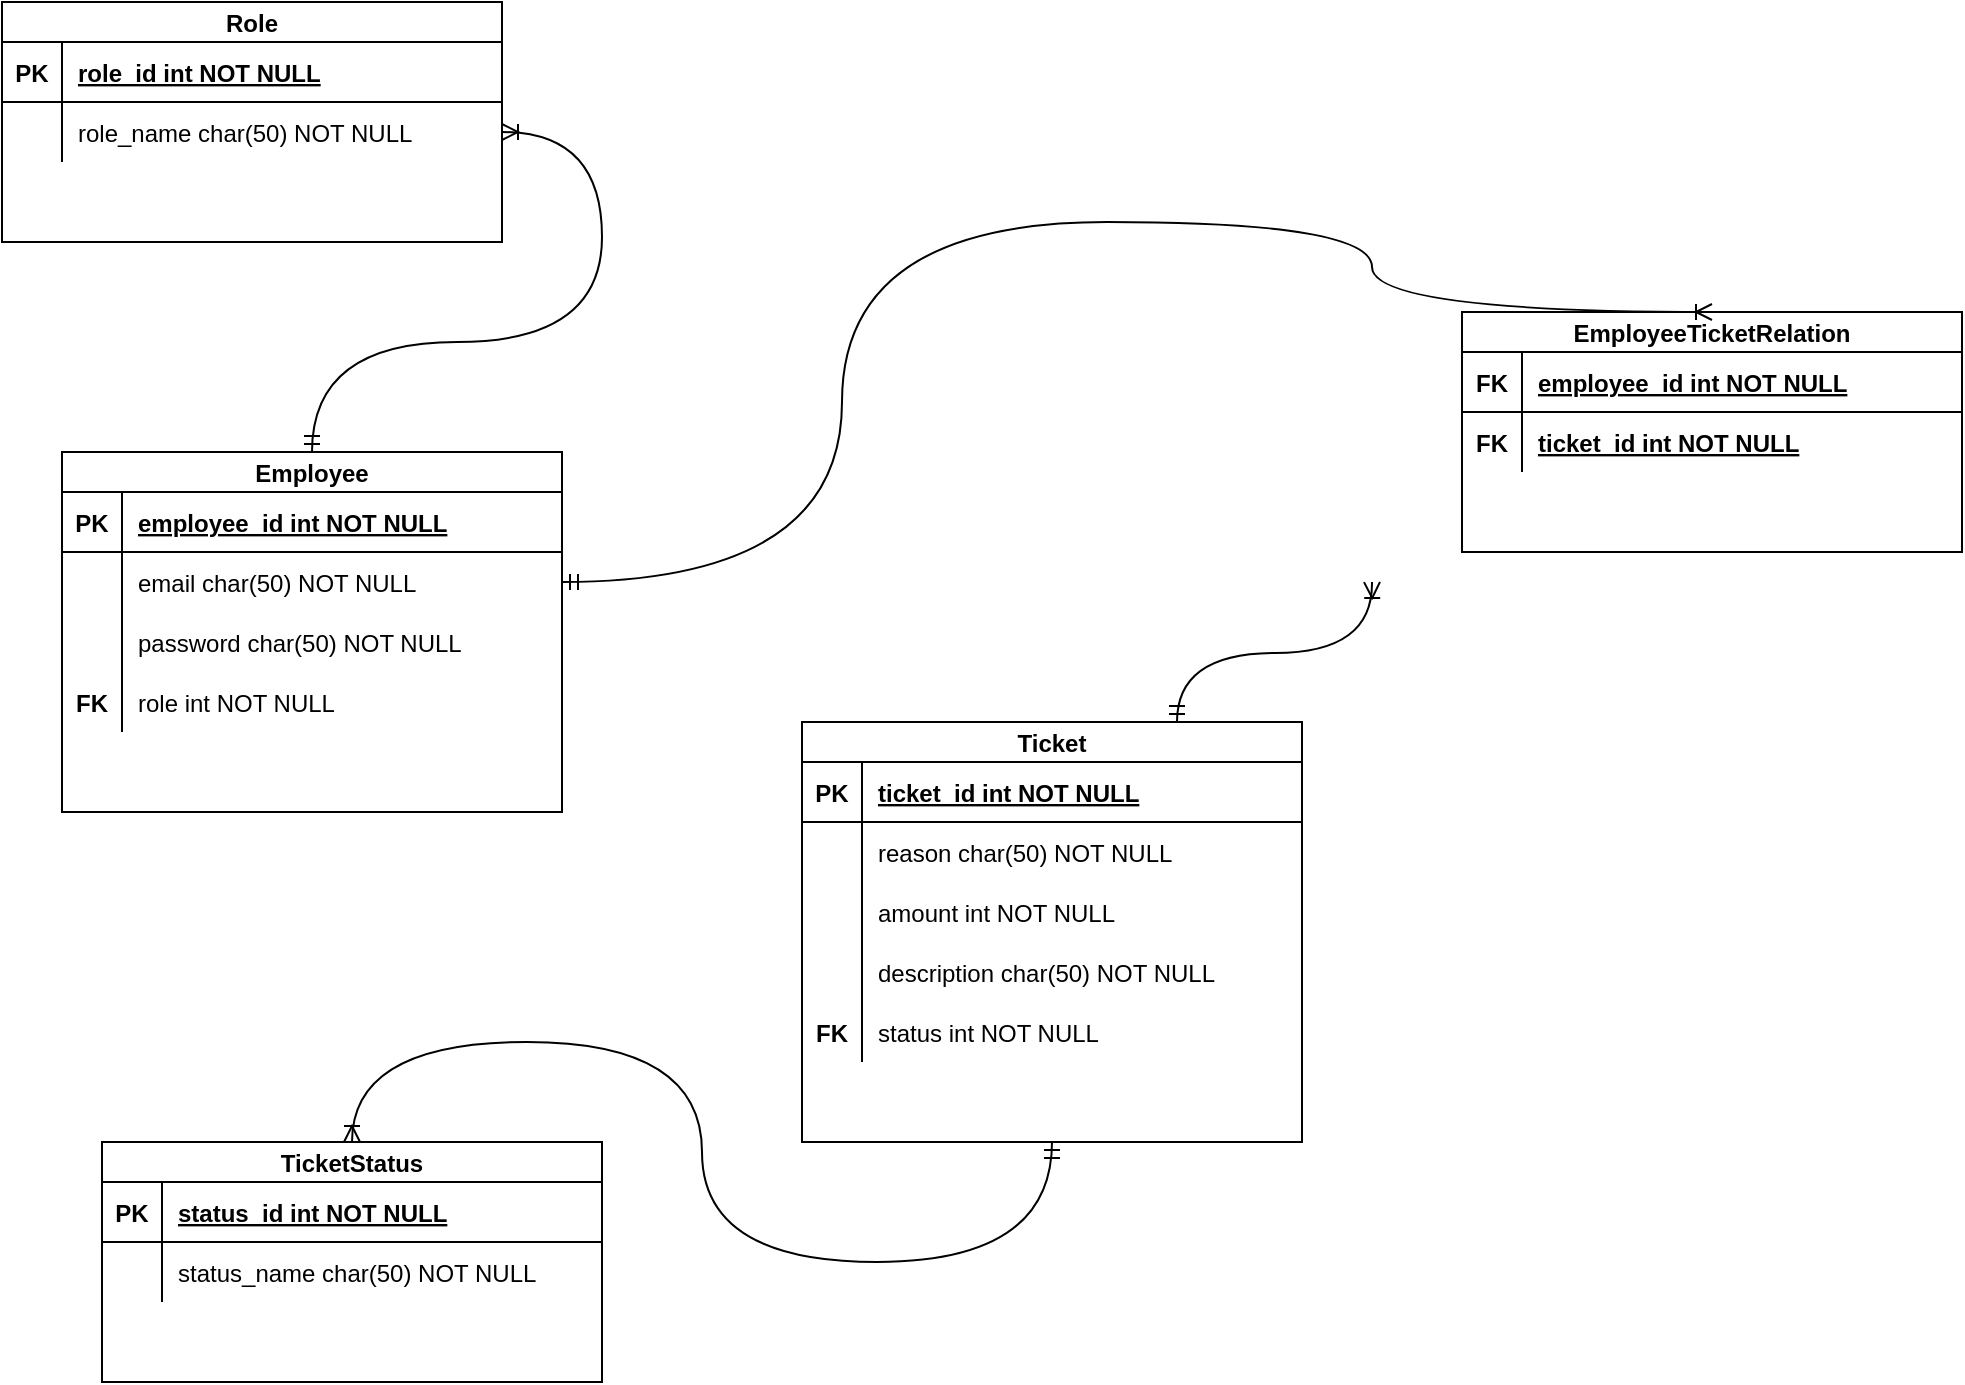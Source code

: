 <mxfile version="20.6.0" type="device"><diagram id="R2lEEEUBdFMjLlhIrx00" name="Page-1"><mxGraphModel dx="1422" dy="743" grid="1" gridSize="10" guides="1" tooltips="1" connect="1" arrows="1" fold="1" page="1" pageScale="1" pageWidth="1100" pageHeight="850" math="0" shadow="0" extFonts="Permanent Marker^https://fonts.googleapis.com/css?family=Permanent+Marker"><root><mxCell id="0"/><mxCell id="1" parent="0"/><mxCell id="C-vyLk0tnHw3VtMMgP7b-23" value="Role" style="shape=table;startSize=20;container=1;collapsible=1;childLayout=tableLayout;fixedRows=1;rowLines=0;fontStyle=1;align=center;resizeLast=1;" parent="1" vertex="1"><mxGeometry x="10" y="20" width="250" height="120" as="geometry"><mxRectangle x="100" y="100" width="100" height="30" as="alternateBounds"/></mxGeometry></mxCell><mxCell id="C-vyLk0tnHw3VtMMgP7b-24" value="" style="shape=partialRectangle;collapsible=0;dropTarget=0;pointerEvents=0;fillColor=none;points=[[0,0.5],[1,0.5]];portConstraint=eastwest;top=0;left=0;right=0;bottom=1;" parent="C-vyLk0tnHw3VtMMgP7b-23" vertex="1"><mxGeometry y="20" width="250" height="30" as="geometry"/></mxCell><mxCell id="C-vyLk0tnHw3VtMMgP7b-25" value="PK" style="shape=partialRectangle;overflow=hidden;connectable=0;fillColor=none;top=0;left=0;bottom=0;right=0;fontStyle=1;" parent="C-vyLk0tnHw3VtMMgP7b-24" vertex="1"><mxGeometry width="30" height="30" as="geometry"><mxRectangle width="30" height="30" as="alternateBounds"/></mxGeometry></mxCell><mxCell id="C-vyLk0tnHw3VtMMgP7b-26" value="role_id int NOT NULL" style="shape=partialRectangle;overflow=hidden;connectable=0;fillColor=none;top=0;left=0;bottom=0;right=0;align=left;spacingLeft=6;fontStyle=5;" parent="C-vyLk0tnHw3VtMMgP7b-24" vertex="1"><mxGeometry x="30" width="220" height="30" as="geometry"><mxRectangle width="220" height="30" as="alternateBounds"/></mxGeometry></mxCell><mxCell id="C-vyLk0tnHw3VtMMgP7b-27" value="" style="shape=partialRectangle;collapsible=0;dropTarget=0;pointerEvents=0;fillColor=none;points=[[0,0.5],[1,0.5]];portConstraint=eastwest;top=0;left=0;right=0;bottom=0;" parent="C-vyLk0tnHw3VtMMgP7b-23" vertex="1"><mxGeometry y="50" width="250" height="30" as="geometry"/></mxCell><mxCell id="C-vyLk0tnHw3VtMMgP7b-28" value="" style="shape=partialRectangle;overflow=hidden;connectable=0;fillColor=none;top=0;left=0;bottom=0;right=0;" parent="C-vyLk0tnHw3VtMMgP7b-27" vertex="1"><mxGeometry width="30" height="30" as="geometry"><mxRectangle width="30" height="30" as="alternateBounds"/></mxGeometry></mxCell><mxCell id="C-vyLk0tnHw3VtMMgP7b-29" value="role_name char(50) NOT NULL" style="shape=partialRectangle;overflow=hidden;connectable=0;fillColor=none;top=0;left=0;bottom=0;right=0;align=left;spacingLeft=6;" parent="C-vyLk0tnHw3VtMMgP7b-27" vertex="1"><mxGeometry x="30" width="220" height="30" as="geometry"><mxRectangle width="220" height="30" as="alternateBounds"/></mxGeometry></mxCell><mxCell id="VanestToD6oXe23hKOwb-11" value="Employee" style="shape=table;startSize=20;container=1;collapsible=1;childLayout=tableLayout;fixedRows=1;rowLines=0;fontStyle=1;align=center;resizeLast=1;" vertex="1" parent="1"><mxGeometry x="40" y="245" width="250" height="180" as="geometry"><mxRectangle x="100" y="100" width="100" height="30" as="alternateBounds"/></mxGeometry></mxCell><mxCell id="VanestToD6oXe23hKOwb-12" value="" style="shape=partialRectangle;collapsible=0;dropTarget=0;pointerEvents=0;fillColor=none;points=[[0,0.5],[1,0.5]];portConstraint=eastwest;top=0;left=0;right=0;bottom=1;" vertex="1" parent="VanestToD6oXe23hKOwb-11"><mxGeometry y="20" width="250" height="30" as="geometry"/></mxCell><mxCell id="VanestToD6oXe23hKOwb-13" value="PK" style="shape=partialRectangle;overflow=hidden;connectable=0;fillColor=none;top=0;left=0;bottom=0;right=0;fontStyle=1;" vertex="1" parent="VanestToD6oXe23hKOwb-12"><mxGeometry width="30" height="30" as="geometry"><mxRectangle width="30" height="30" as="alternateBounds"/></mxGeometry></mxCell><mxCell id="VanestToD6oXe23hKOwb-14" value="employee_id int NOT NULL " style="shape=partialRectangle;overflow=hidden;connectable=0;fillColor=none;top=0;left=0;bottom=0;right=0;align=left;spacingLeft=6;fontStyle=5;" vertex="1" parent="VanestToD6oXe23hKOwb-12"><mxGeometry x="30" width="220" height="30" as="geometry"><mxRectangle width="220" height="30" as="alternateBounds"/></mxGeometry></mxCell><mxCell id="VanestToD6oXe23hKOwb-15" value="" style="shape=partialRectangle;collapsible=0;dropTarget=0;pointerEvents=0;fillColor=none;points=[[0,0.5],[1,0.5]];portConstraint=eastwest;top=0;left=0;right=0;bottom=0;" vertex="1" parent="VanestToD6oXe23hKOwb-11"><mxGeometry y="50" width="250" height="30" as="geometry"/></mxCell><mxCell id="VanestToD6oXe23hKOwb-16" value="" style="shape=partialRectangle;overflow=hidden;connectable=0;fillColor=none;top=0;left=0;bottom=0;right=0;" vertex="1" parent="VanestToD6oXe23hKOwb-15"><mxGeometry width="30" height="30" as="geometry"><mxRectangle width="30" height="30" as="alternateBounds"/></mxGeometry></mxCell><mxCell id="VanestToD6oXe23hKOwb-17" value="email char(50) NOT NULL" style="shape=partialRectangle;overflow=hidden;connectable=0;fillColor=none;top=0;left=0;bottom=0;right=0;align=left;spacingLeft=6;" vertex="1" parent="VanestToD6oXe23hKOwb-15"><mxGeometry x="30" width="220" height="30" as="geometry"><mxRectangle width="220" height="30" as="alternateBounds"/></mxGeometry></mxCell><mxCell id="VanestToD6oXe23hKOwb-55" style="shape=partialRectangle;collapsible=0;dropTarget=0;pointerEvents=0;fillColor=none;points=[[0,0.5],[1,0.5]];portConstraint=eastwest;top=0;left=0;right=0;bottom=0;" vertex="1" parent="VanestToD6oXe23hKOwb-11"><mxGeometry y="80" width="250" height="30" as="geometry"/></mxCell><mxCell id="VanestToD6oXe23hKOwb-56" style="shape=partialRectangle;overflow=hidden;connectable=0;fillColor=none;top=0;left=0;bottom=0;right=0;" vertex="1" parent="VanestToD6oXe23hKOwb-55"><mxGeometry width="30" height="30" as="geometry"><mxRectangle width="30" height="30" as="alternateBounds"/></mxGeometry></mxCell><mxCell id="VanestToD6oXe23hKOwb-57" value="password char(50) NOT NULL" style="shape=partialRectangle;overflow=hidden;connectable=0;fillColor=none;top=0;left=0;bottom=0;right=0;align=left;spacingLeft=6;" vertex="1" parent="VanestToD6oXe23hKOwb-55"><mxGeometry x="30" width="220" height="30" as="geometry"><mxRectangle width="220" height="30" as="alternateBounds"/></mxGeometry></mxCell><mxCell id="VanestToD6oXe23hKOwb-58" style="shape=partialRectangle;collapsible=0;dropTarget=0;pointerEvents=0;fillColor=none;points=[[0,0.5],[1,0.5]];portConstraint=eastwest;top=0;left=0;right=0;bottom=0;" vertex="1" parent="VanestToD6oXe23hKOwb-11"><mxGeometry y="110" width="250" height="30" as="geometry"/></mxCell><mxCell id="VanestToD6oXe23hKOwb-59" value="FK" style="shape=partialRectangle;overflow=hidden;connectable=0;fillColor=none;top=0;left=0;bottom=0;right=0;fontStyle=1" vertex="1" parent="VanestToD6oXe23hKOwb-58"><mxGeometry width="30" height="30" as="geometry"><mxRectangle width="30" height="30" as="alternateBounds"/></mxGeometry></mxCell><mxCell id="VanestToD6oXe23hKOwb-60" value="role int NOT NULL" style="shape=partialRectangle;overflow=hidden;connectable=0;fillColor=none;top=0;left=0;bottom=0;right=0;align=left;spacingLeft=6;" vertex="1" parent="VanestToD6oXe23hKOwb-58"><mxGeometry x="30" width="220" height="30" as="geometry"><mxRectangle width="220" height="30" as="alternateBounds"/></mxGeometry></mxCell><mxCell id="VanestToD6oXe23hKOwb-18" value="Ticket" style="shape=table;startSize=20;container=1;collapsible=1;childLayout=tableLayout;fixedRows=1;rowLines=0;fontStyle=1;align=center;resizeLast=1;" vertex="1" parent="1"><mxGeometry x="410" y="380" width="250" height="210" as="geometry"><mxRectangle x="100" y="100" width="100" height="30" as="alternateBounds"/></mxGeometry></mxCell><mxCell id="VanestToD6oXe23hKOwb-19" value="" style="shape=partialRectangle;collapsible=0;dropTarget=0;pointerEvents=0;fillColor=none;points=[[0,0.5],[1,0.5]];portConstraint=eastwest;top=0;left=0;right=0;bottom=1;" vertex="1" parent="VanestToD6oXe23hKOwb-18"><mxGeometry y="20" width="250" height="30" as="geometry"/></mxCell><mxCell id="VanestToD6oXe23hKOwb-20" value="PK" style="shape=partialRectangle;overflow=hidden;connectable=0;fillColor=none;top=0;left=0;bottom=0;right=0;fontStyle=1;" vertex="1" parent="VanestToD6oXe23hKOwb-19"><mxGeometry width="30" height="30" as="geometry"><mxRectangle width="30" height="30" as="alternateBounds"/></mxGeometry></mxCell><mxCell id="VanestToD6oXe23hKOwb-21" value="ticket_id int NOT NULL " style="shape=partialRectangle;overflow=hidden;connectable=0;fillColor=none;top=0;left=0;bottom=0;right=0;align=left;spacingLeft=6;fontStyle=5;" vertex="1" parent="VanestToD6oXe23hKOwb-19"><mxGeometry x="30" width="220" height="30" as="geometry"><mxRectangle width="220" height="30" as="alternateBounds"/></mxGeometry></mxCell><mxCell id="VanestToD6oXe23hKOwb-22" value="" style="shape=partialRectangle;collapsible=0;dropTarget=0;pointerEvents=0;fillColor=none;points=[[0,0.5],[1,0.5]];portConstraint=eastwest;top=0;left=0;right=0;bottom=0;" vertex="1" parent="VanestToD6oXe23hKOwb-18"><mxGeometry y="50" width="250" height="30" as="geometry"/></mxCell><mxCell id="VanestToD6oXe23hKOwb-23" value="" style="shape=partialRectangle;overflow=hidden;connectable=0;fillColor=none;top=0;left=0;bottom=0;right=0;" vertex="1" parent="VanestToD6oXe23hKOwb-22"><mxGeometry width="30" height="30" as="geometry"><mxRectangle width="30" height="30" as="alternateBounds"/></mxGeometry></mxCell><mxCell id="VanestToD6oXe23hKOwb-24" value="reason char(50) NOT NULL" style="shape=partialRectangle;overflow=hidden;connectable=0;fillColor=none;top=0;left=0;bottom=0;right=0;align=left;spacingLeft=6;" vertex="1" parent="VanestToD6oXe23hKOwb-22"><mxGeometry x="30" width="220" height="30" as="geometry"><mxRectangle width="220" height="30" as="alternateBounds"/></mxGeometry></mxCell><mxCell id="VanestToD6oXe23hKOwb-46" style="shape=partialRectangle;collapsible=0;dropTarget=0;pointerEvents=0;fillColor=none;points=[[0,0.5],[1,0.5]];portConstraint=eastwest;top=0;left=0;right=0;bottom=0;" vertex="1" parent="VanestToD6oXe23hKOwb-18"><mxGeometry y="80" width="250" height="30" as="geometry"/></mxCell><mxCell id="VanestToD6oXe23hKOwb-47" style="shape=partialRectangle;overflow=hidden;connectable=0;fillColor=none;top=0;left=0;bottom=0;right=0;" vertex="1" parent="VanestToD6oXe23hKOwb-46"><mxGeometry width="30" height="30" as="geometry"><mxRectangle width="30" height="30" as="alternateBounds"/></mxGeometry></mxCell><mxCell id="VanestToD6oXe23hKOwb-48" value="amount int NOT NULL" style="shape=partialRectangle;overflow=hidden;connectable=0;fillColor=none;top=0;left=0;bottom=0;right=0;align=left;spacingLeft=6;" vertex="1" parent="VanestToD6oXe23hKOwb-46"><mxGeometry x="30" width="220" height="30" as="geometry"><mxRectangle width="220" height="30" as="alternateBounds"/></mxGeometry></mxCell><mxCell id="VanestToD6oXe23hKOwb-49" style="shape=partialRectangle;collapsible=0;dropTarget=0;pointerEvents=0;fillColor=none;points=[[0,0.5],[1,0.5]];portConstraint=eastwest;top=0;left=0;right=0;bottom=0;" vertex="1" parent="VanestToD6oXe23hKOwb-18"><mxGeometry y="110" width="250" height="30" as="geometry"/></mxCell><mxCell id="VanestToD6oXe23hKOwb-50" style="shape=partialRectangle;overflow=hidden;connectable=0;fillColor=none;top=0;left=0;bottom=0;right=0;" vertex="1" parent="VanestToD6oXe23hKOwb-49"><mxGeometry width="30" height="30" as="geometry"><mxRectangle width="30" height="30" as="alternateBounds"/></mxGeometry></mxCell><mxCell id="VanestToD6oXe23hKOwb-51" value="description char(50) NOT NULL" style="shape=partialRectangle;overflow=hidden;connectable=0;fillColor=none;top=0;left=0;bottom=0;right=0;align=left;spacingLeft=6;" vertex="1" parent="VanestToD6oXe23hKOwb-49"><mxGeometry x="30" width="220" height="30" as="geometry"><mxRectangle width="220" height="30" as="alternateBounds"/></mxGeometry></mxCell><mxCell id="VanestToD6oXe23hKOwb-52" style="shape=partialRectangle;collapsible=0;dropTarget=0;pointerEvents=0;fillColor=none;points=[[0,0.5],[1,0.5]];portConstraint=eastwest;top=0;left=0;right=0;bottom=0;" vertex="1" parent="VanestToD6oXe23hKOwb-18"><mxGeometry y="140" width="250" height="30" as="geometry"/></mxCell><mxCell id="VanestToD6oXe23hKOwb-53" value="FK" style="shape=partialRectangle;overflow=hidden;connectable=0;fillColor=none;top=0;left=0;bottom=0;right=0;fontStyle=1" vertex="1" parent="VanestToD6oXe23hKOwb-52"><mxGeometry width="30" height="30" as="geometry"><mxRectangle width="30" height="30" as="alternateBounds"/></mxGeometry></mxCell><mxCell id="VanestToD6oXe23hKOwb-54" value="status int NOT NULL" style="shape=partialRectangle;overflow=hidden;connectable=0;fillColor=none;top=0;left=0;bottom=0;right=0;align=left;spacingLeft=6;" vertex="1" parent="VanestToD6oXe23hKOwb-52"><mxGeometry x="30" width="220" height="30" as="geometry"><mxRectangle width="220" height="30" as="alternateBounds"/></mxGeometry></mxCell><mxCell id="VanestToD6oXe23hKOwb-25" value="TicketStatus" style="shape=table;startSize=20;container=1;collapsible=1;childLayout=tableLayout;fixedRows=1;rowLines=0;fontStyle=1;align=center;resizeLast=1;" vertex="1" parent="1"><mxGeometry x="60" y="590" width="250" height="120" as="geometry"><mxRectangle x="100" y="100" width="100" height="30" as="alternateBounds"/></mxGeometry></mxCell><mxCell id="VanestToD6oXe23hKOwb-26" value="" style="shape=partialRectangle;collapsible=0;dropTarget=0;pointerEvents=0;fillColor=none;points=[[0,0.5],[1,0.5]];portConstraint=eastwest;top=0;left=0;right=0;bottom=1;" vertex="1" parent="VanestToD6oXe23hKOwb-25"><mxGeometry y="20" width="250" height="30" as="geometry"/></mxCell><mxCell id="VanestToD6oXe23hKOwb-27" value="PK" style="shape=partialRectangle;overflow=hidden;connectable=0;fillColor=none;top=0;left=0;bottom=0;right=0;fontStyle=1;" vertex="1" parent="VanestToD6oXe23hKOwb-26"><mxGeometry width="30" height="30" as="geometry"><mxRectangle width="30" height="30" as="alternateBounds"/></mxGeometry></mxCell><mxCell id="VanestToD6oXe23hKOwb-28" value="status_id int NOT NULL " style="shape=partialRectangle;overflow=hidden;connectable=0;fillColor=none;top=0;left=0;bottom=0;right=0;align=left;spacingLeft=6;fontStyle=5;" vertex="1" parent="VanestToD6oXe23hKOwb-26"><mxGeometry x="30" width="220" height="30" as="geometry"><mxRectangle width="220" height="30" as="alternateBounds"/></mxGeometry></mxCell><mxCell id="VanestToD6oXe23hKOwb-29" value="" style="shape=partialRectangle;collapsible=0;dropTarget=0;pointerEvents=0;fillColor=none;points=[[0,0.5],[1,0.5]];portConstraint=eastwest;top=0;left=0;right=0;bottom=0;" vertex="1" parent="VanestToD6oXe23hKOwb-25"><mxGeometry y="50" width="250" height="30" as="geometry"/></mxCell><mxCell id="VanestToD6oXe23hKOwb-30" value="" style="shape=partialRectangle;overflow=hidden;connectable=0;fillColor=none;top=0;left=0;bottom=0;right=0;" vertex="1" parent="VanestToD6oXe23hKOwb-29"><mxGeometry width="30" height="30" as="geometry"><mxRectangle width="30" height="30" as="alternateBounds"/></mxGeometry></mxCell><mxCell id="VanestToD6oXe23hKOwb-31" value="status_name char(50) NOT NULL" style="shape=partialRectangle;overflow=hidden;connectable=0;fillColor=none;top=0;left=0;bottom=0;right=0;align=left;spacingLeft=6;" vertex="1" parent="VanestToD6oXe23hKOwb-29"><mxGeometry x="30" width="220" height="30" as="geometry"><mxRectangle width="220" height="30" as="alternateBounds"/></mxGeometry></mxCell><mxCell id="VanestToD6oXe23hKOwb-32" value="EmployeeTicketRelation" style="shape=table;startSize=20;container=1;collapsible=1;childLayout=tableLayout;fixedRows=1;rowLines=0;fontStyle=1;align=center;resizeLast=1;" vertex="1" parent="1"><mxGeometry x="740" y="175" width="250" height="120" as="geometry"><mxRectangle x="100" y="100" width="100" height="30" as="alternateBounds"/></mxGeometry></mxCell><mxCell id="VanestToD6oXe23hKOwb-33" value="" style="shape=partialRectangle;collapsible=0;dropTarget=0;pointerEvents=0;fillColor=none;points=[[0,0.5],[1,0.5]];portConstraint=eastwest;top=0;left=0;right=0;bottom=1;" vertex="1" parent="VanestToD6oXe23hKOwb-32"><mxGeometry y="20" width="250" height="30" as="geometry"/></mxCell><mxCell id="VanestToD6oXe23hKOwb-34" value="FK" style="shape=partialRectangle;overflow=hidden;connectable=0;fillColor=none;top=0;left=0;bottom=0;right=0;fontStyle=1;" vertex="1" parent="VanestToD6oXe23hKOwb-33"><mxGeometry width="30" height="30" as="geometry"><mxRectangle width="30" height="30" as="alternateBounds"/></mxGeometry></mxCell><mxCell id="VanestToD6oXe23hKOwb-35" value="employee_id int NOT NULL " style="shape=partialRectangle;overflow=hidden;connectable=0;fillColor=none;top=0;left=0;bottom=0;right=0;align=left;spacingLeft=6;fontStyle=5;" vertex="1" parent="VanestToD6oXe23hKOwb-33"><mxGeometry x="30" width="220" height="30" as="geometry"><mxRectangle width="220" height="30" as="alternateBounds"/></mxGeometry></mxCell><mxCell id="VanestToD6oXe23hKOwb-36" value="" style="shape=partialRectangle;collapsible=0;dropTarget=0;pointerEvents=0;fillColor=none;points=[[0,0.5],[1,0.5]];portConstraint=eastwest;top=0;left=0;right=0;bottom=0;" vertex="1" parent="VanestToD6oXe23hKOwb-32"><mxGeometry y="50" width="250" height="30" as="geometry"/></mxCell><mxCell id="VanestToD6oXe23hKOwb-37" value="FK" style="shape=partialRectangle;overflow=hidden;connectable=0;fillColor=none;top=0;left=0;bottom=0;right=0;fontStyle=1" vertex="1" parent="VanestToD6oXe23hKOwb-36"><mxGeometry width="30" height="30" as="geometry"><mxRectangle width="30" height="30" as="alternateBounds"/></mxGeometry></mxCell><mxCell id="VanestToD6oXe23hKOwb-38" value="ticket_id int NOT NULL" style="shape=partialRectangle;overflow=hidden;connectable=0;fillColor=none;top=0;left=0;bottom=0;right=0;align=left;spacingLeft=6;fontStyle=5" vertex="1" parent="VanestToD6oXe23hKOwb-36"><mxGeometry x="30" width="220" height="30" as="geometry"><mxRectangle width="220" height="30" as="alternateBounds"/></mxGeometry></mxCell><mxCell id="VanestToD6oXe23hKOwb-42" value="" style="edgeStyle=orthogonalEdgeStyle;fontSize=12;html=1;endArrow=ERoneToMany;startArrow=ERmandOne;rounded=0;entryX=0.5;entryY=0;entryDx=0;entryDy=0;curved=1;exitX=0.5;exitY=1;exitDx=0;exitDy=0;" edge="1" parent="1" source="VanestToD6oXe23hKOwb-18" target="VanestToD6oXe23hKOwb-25"><mxGeometry width="100" height="100" relative="1" as="geometry"><mxPoint x="390" y="610" as="sourcePoint"/><mxPoint x="470" y="570" as="targetPoint"/><Array as="points"><mxPoint x="535" y="650"/><mxPoint x="360" y="650"/><mxPoint x="360" y="540"/><mxPoint x="185" y="540"/></Array></mxGeometry></mxCell><mxCell id="VanestToD6oXe23hKOwb-43" value="" style="edgeStyle=orthogonalEdgeStyle;fontSize=12;html=1;endArrow=ERoneToMany;startArrow=ERmandOne;rounded=0;entryX=1;entryY=0.5;entryDx=0;entryDy=0;curved=1;exitX=0.5;exitY=0;exitDx=0;exitDy=0;" edge="1" parent="1" source="VanestToD6oXe23hKOwb-11" target="C-vyLk0tnHw3VtMMgP7b-27"><mxGeometry width="100" height="100" relative="1" as="geometry"><mxPoint x="220" y="220" as="sourcePoint"/><mxPoint x="110" y="345" as="targetPoint"/><Array as="points"><mxPoint x="165" y="190"/><mxPoint x="310" y="190"/><mxPoint x="310" y="85"/></Array></mxGeometry></mxCell><mxCell id="VanestToD6oXe23hKOwb-44" value="" style="edgeStyle=orthogonalEdgeStyle;fontSize=12;html=1;endArrow=ERoneToMany;startArrow=ERmandOne;rounded=0;entryX=0.5;entryY=0;entryDx=0;entryDy=0;curved=1;exitX=1;exitY=0.5;exitDx=0;exitDy=0;" edge="1" parent="1" source="VanestToD6oXe23hKOwb-15" target="VanestToD6oXe23hKOwb-32"><mxGeometry width="100" height="100" relative="1" as="geometry"><mxPoint x="705" y="195" as="sourcePoint"/><mxPoint x="590" y="90" as="targetPoint"/><Array as="points"><mxPoint x="430" y="310"/><mxPoint x="430" y="130"/><mxPoint x="695" y="130"/></Array></mxGeometry></mxCell><mxCell id="VanestToD6oXe23hKOwb-45" value="" style="edgeStyle=orthogonalEdgeStyle;fontSize=12;html=1;endArrow=ERoneToMany;startArrow=ERmandOne;rounded=0;curved=1;exitX=0.75;exitY=0;exitDx=0;exitDy=0;" edge="1" parent="1" source="VanestToD6oXe23hKOwb-18"><mxGeometry width="100" height="100" relative="1" as="geometry"><mxPoint x="550" y="370" as="sourcePoint"/><mxPoint x="695" y="310" as="targetPoint"/></mxGeometry></mxCell></root></mxGraphModel></diagram></mxfile>